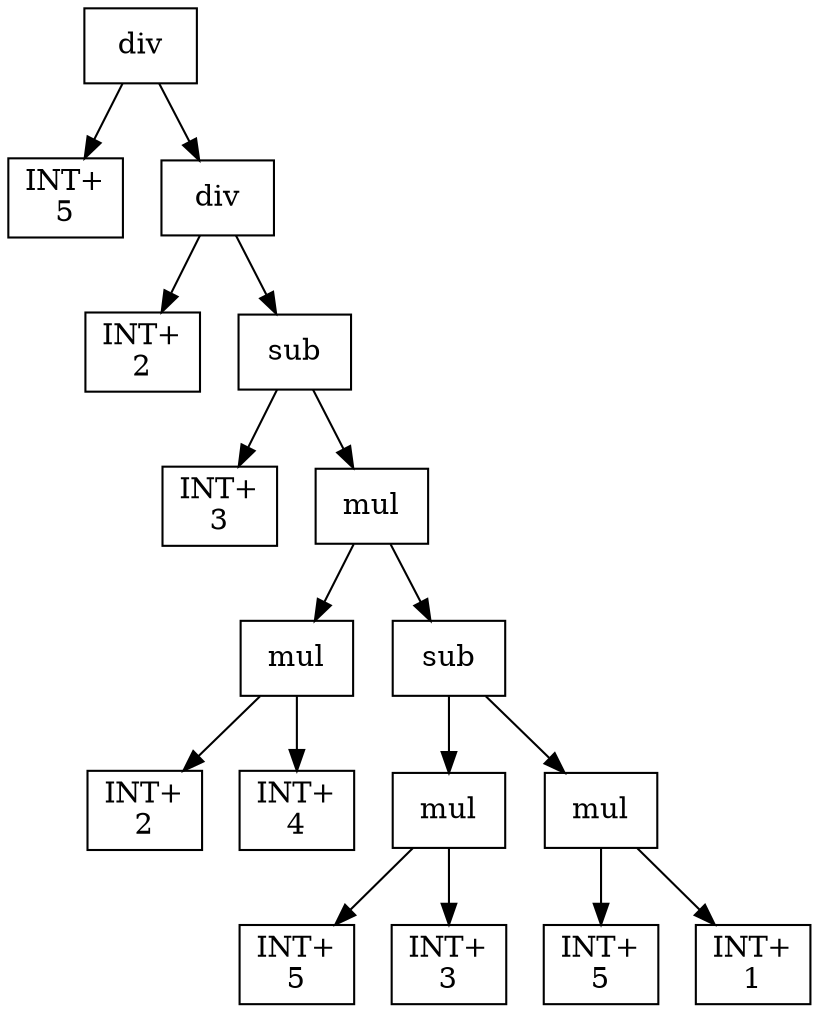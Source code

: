 digraph expr {
  node [shape=box];
  n1 [label="div"];
  n2 [label="INT+\n5"];
  n3 [label="div"];
  n4 [label="INT+\n2"];
  n5 [label="sub"];
  n6 [label="INT+\n3"];
  n7 [label="mul"];
  n8 [label="mul"];
  n9 [label="INT+\n2"];
  n10 [label="INT+\n4"];
  n8 -> n9;
  n8 -> n10;
  n11 [label="sub"];
  n12 [label="mul"];
  n13 [label="INT+\n5"];
  n14 [label="INT+\n3"];
  n12 -> n13;
  n12 -> n14;
  n15 [label="mul"];
  n16 [label="INT+\n5"];
  n17 [label="INT+\n1"];
  n15 -> n16;
  n15 -> n17;
  n11 -> n12;
  n11 -> n15;
  n7 -> n8;
  n7 -> n11;
  n5 -> n6;
  n5 -> n7;
  n3 -> n4;
  n3 -> n5;
  n1 -> n2;
  n1 -> n3;
}
